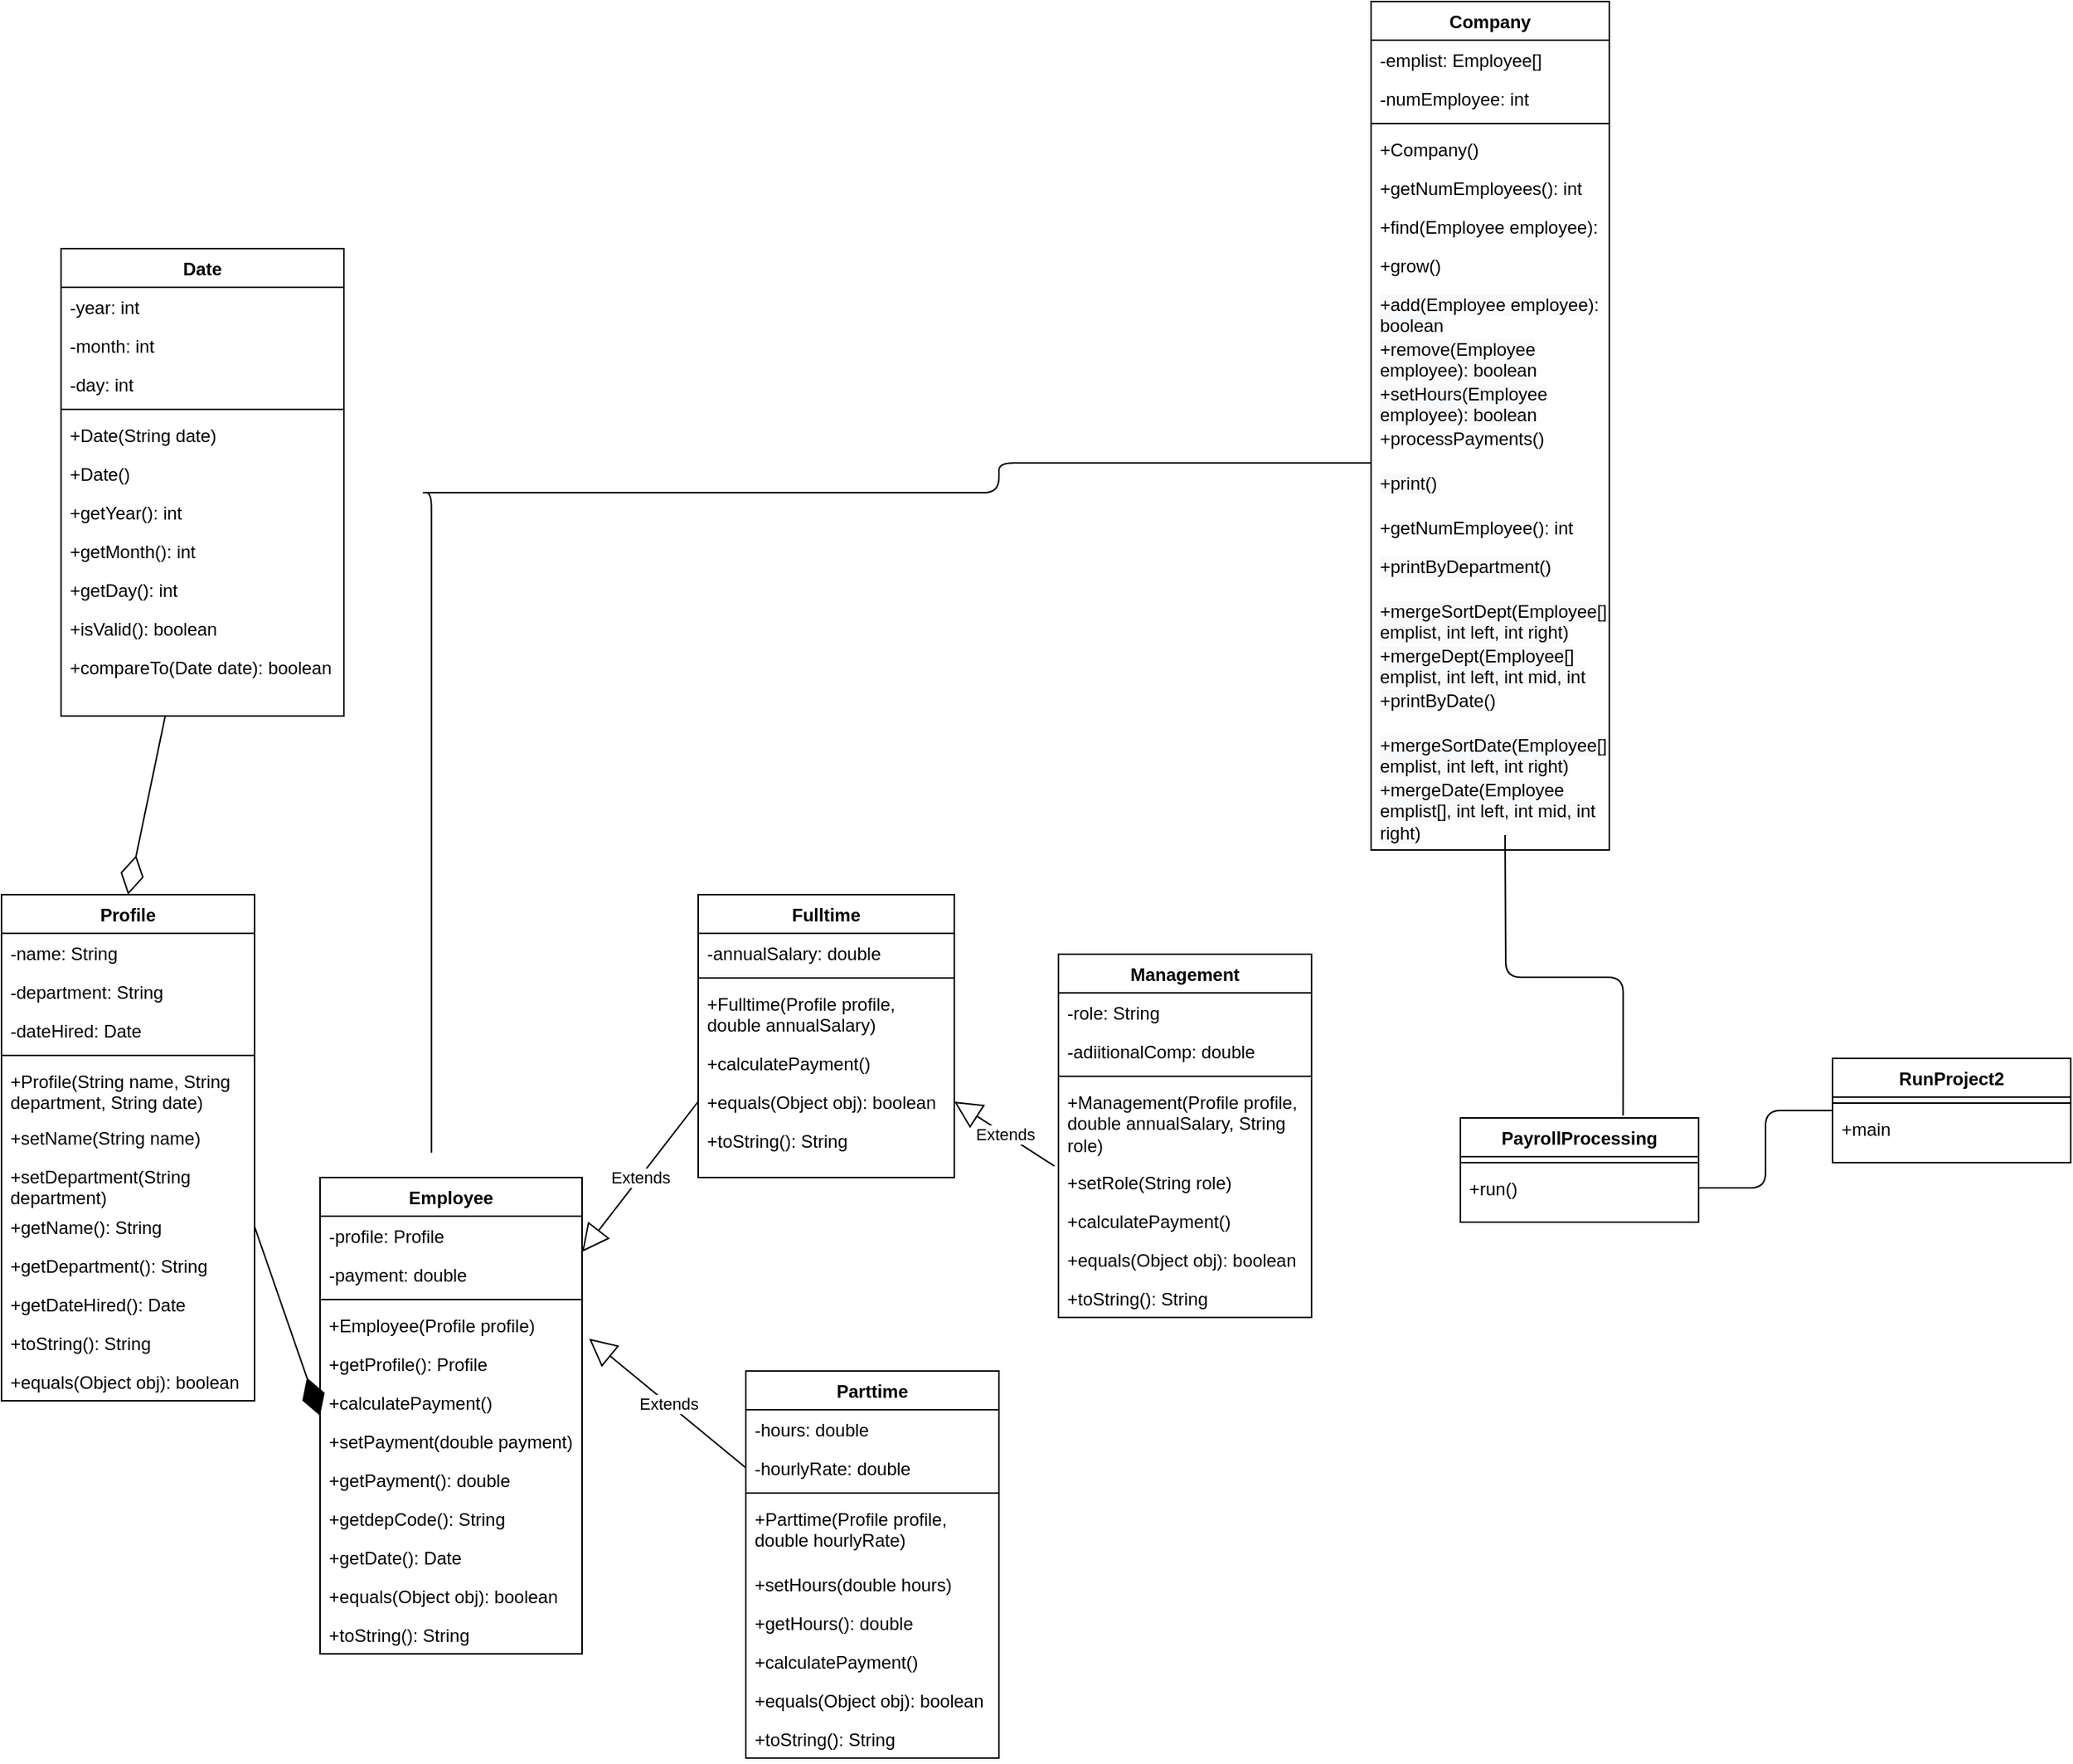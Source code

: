 <mxfile version="14.4.2" type="github">
  <diagram id="C5RBs43oDa-KdzZeNtuy" name="Page-1">
    <mxGraphModel dx="702" dy="1684" grid="1" gridSize="10" guides="1" tooltips="1" connect="1" arrows="1" fold="1" page="1" pageScale="1" pageWidth="827" pageHeight="1169" math="0" shadow="0">
      <root>
        <mxCell id="WIyWlLk6GJQsqaUBKTNV-0" />
        <mxCell id="WIyWlLk6GJQsqaUBKTNV-1" parent="WIyWlLk6GJQsqaUBKTNV-0" />
        <mxCell id="zkfFHV4jXpPFQw0GAbJ--0" value="Company" style="swimlane;fontStyle=1;align=center;verticalAlign=top;childLayout=stackLayout;horizontal=1;startSize=26;horizontalStack=0;resizeParent=1;resizeLast=0;collapsible=1;marginBottom=0;rounded=0;shadow=0;strokeWidth=1;" parent="WIyWlLk6GJQsqaUBKTNV-1" vertex="1">
          <mxGeometry x="960" y="-480" width="160" height="570" as="geometry">
            <mxRectangle x="230" y="140" width="160" height="26" as="alternateBounds" />
          </mxGeometry>
        </mxCell>
        <mxCell id="zkfFHV4jXpPFQw0GAbJ--1" value="-emplist: Employee[]" style="text;align=left;verticalAlign=top;spacingLeft=4;spacingRight=4;overflow=hidden;rotatable=0;points=[[0,0.5],[1,0.5]];portConstraint=eastwest;" parent="zkfFHV4jXpPFQw0GAbJ--0" vertex="1">
          <mxGeometry y="26" width="160" height="26" as="geometry" />
        </mxCell>
        <mxCell id="zkfFHV4jXpPFQw0GAbJ--2" value="-numEmployee: int" style="text;align=left;verticalAlign=top;spacingLeft=4;spacingRight=4;overflow=hidden;rotatable=0;points=[[0,0.5],[1,0.5]];portConstraint=eastwest;rounded=0;shadow=0;html=0;" parent="zkfFHV4jXpPFQw0GAbJ--0" vertex="1">
          <mxGeometry y="52" width="160" height="26" as="geometry" />
        </mxCell>
        <mxCell id="zkfFHV4jXpPFQw0GAbJ--4" value="" style="line;html=1;strokeWidth=1;align=left;verticalAlign=middle;spacingTop=-1;spacingLeft=3;spacingRight=3;rotatable=0;labelPosition=right;points=[];portConstraint=eastwest;" parent="zkfFHV4jXpPFQw0GAbJ--0" vertex="1">
          <mxGeometry y="78" width="160" height="8" as="geometry" />
        </mxCell>
        <mxCell id="zkfFHV4jXpPFQw0GAbJ--5" value="+Company()" style="text;align=left;verticalAlign=top;spacingLeft=4;spacingRight=4;overflow=hidden;rotatable=0;points=[[0,0.5],[1,0.5]];portConstraint=eastwest;" parent="zkfFHV4jXpPFQw0GAbJ--0" vertex="1">
          <mxGeometry y="86" width="160" height="26" as="geometry" />
        </mxCell>
        <mxCell id="c3Z5KXJ0baQrDCOAWlqy-52" value="+getNumEmployees(): int" style="text;align=left;verticalAlign=top;spacingLeft=4;spacingRight=4;overflow=hidden;rotatable=0;points=[[0,0.5],[1,0.5]];portConstraint=eastwest;" vertex="1" parent="zkfFHV4jXpPFQw0GAbJ--0">
          <mxGeometry y="112" width="160" height="26" as="geometry" />
        </mxCell>
        <mxCell id="c3Z5KXJ0baQrDCOAWlqy-55" value="+find(Employee employee): int" style="text;align=left;verticalAlign=top;spacingLeft=4;spacingRight=4;overflow=hidden;rotatable=0;points=[[0,0.5],[1,0.5]];portConstraint=eastwest;" vertex="1" parent="zkfFHV4jXpPFQw0GAbJ--0">
          <mxGeometry y="138" width="160" height="26" as="geometry" />
        </mxCell>
        <mxCell id="c3Z5KXJ0baQrDCOAWlqy-56" value="+grow()" style="text;align=left;verticalAlign=top;spacingLeft=4;spacingRight=4;overflow=hidden;rotatable=0;points=[[0,0.5],[1,0.5]];portConstraint=eastwest;" vertex="1" parent="zkfFHV4jXpPFQw0GAbJ--0">
          <mxGeometry y="164" width="160" height="26" as="geometry" />
        </mxCell>
        <mxCell id="c3Z5KXJ0baQrDCOAWlqy-3" value="&lt;span style=&quot;color: rgb(0 , 0 , 0) ; font-family: &amp;#34;helvetica&amp;#34; ; font-size: 12px ; font-style: normal ; font-weight: 400 ; letter-spacing: normal ; text-align: left ; text-indent: 0px ; text-transform: none ; word-spacing: 0px ; background-color: rgb(248 , 249 , 250) ; display: inline ; float: none&quot;&gt;+add(Employee employee): boolean&lt;/span&gt;" style="text;whiteSpace=wrap;html=1;spacingLeft=4;spacingRight=4;" vertex="1" parent="zkfFHV4jXpPFQw0GAbJ--0">
          <mxGeometry y="190" width="160" height="30" as="geometry" />
        </mxCell>
        <mxCell id="c3Z5KXJ0baQrDCOAWlqy-4" value="&lt;span style=&quot;color: rgb(0 , 0 , 0) ; font-family: &amp;#34;helvetica&amp;#34; ; font-size: 12px ; font-style: normal ; font-weight: 400 ; letter-spacing: normal ; text-align: left ; text-indent: 0px ; text-transform: none ; word-spacing: 0px ; background-color: rgb(248 , 249 , 250) ; display: inline ; float: none&quot;&gt;+remove(Employee employee): boolean&lt;/span&gt;" style="text;whiteSpace=wrap;html=1;spacingLeft=4;spacingRight=4;" vertex="1" parent="zkfFHV4jXpPFQw0GAbJ--0">
          <mxGeometry y="220" width="160" height="30" as="geometry" />
        </mxCell>
        <mxCell id="c3Z5KXJ0baQrDCOAWlqy-5" value="&lt;span style=&quot;color: rgb(0 , 0 , 0) ; font-family: &amp;#34;helvetica&amp;#34; ; font-size: 12px ; font-style: normal ; font-weight: 400 ; letter-spacing: normal ; text-align: left ; text-indent: 0px ; text-transform: none ; word-spacing: 0px ; background-color: rgb(248 , 249 , 250) ; display: inline ; float: none&quot;&gt;+setHours(Employee employee): boolean&lt;/span&gt;" style="text;whiteSpace=wrap;html=1;spacingLeft=4;spacingRight=4;" vertex="1" parent="zkfFHV4jXpPFQw0GAbJ--0">
          <mxGeometry y="250" width="160" height="30" as="geometry" />
        </mxCell>
        <mxCell id="c3Z5KXJ0baQrDCOAWlqy-6" value="&lt;font face=&quot;helvetica&quot;&gt;+processPayments()&lt;/font&gt;" style="text;whiteSpace=wrap;html=1;spacingLeft=4;spacingRight=4;" vertex="1" parent="zkfFHV4jXpPFQw0GAbJ--0">
          <mxGeometry y="280" width="160" height="30" as="geometry" />
        </mxCell>
        <mxCell id="c3Z5KXJ0baQrDCOAWlqy-7" value="&lt;span style=&quot;color: rgb(0 , 0 , 0) ; font-family: &amp;#34;helvetica&amp;#34; ; font-size: 12px ; font-style: normal ; font-weight: 400 ; letter-spacing: normal ; text-align: left ; text-indent: 0px ; text-transform: none ; word-spacing: 0px ; background-color: rgb(248 , 249 , 250) ; display: inline ; float: none&quot;&gt;+print()&lt;/span&gt;" style="text;whiteSpace=wrap;html=1;spacingLeft=4;spacingRight=4;" vertex="1" parent="zkfFHV4jXpPFQw0GAbJ--0">
          <mxGeometry y="310" width="160" height="30" as="geometry" />
        </mxCell>
        <mxCell id="c3Z5KXJ0baQrDCOAWlqy-76" value="+getNumEmployee(): int" style="text;align=left;verticalAlign=top;spacingLeft=4;spacingRight=4;overflow=hidden;rotatable=0;points=[[0,0.5],[1,0.5]];portConstraint=eastwest;" vertex="1" parent="zkfFHV4jXpPFQw0GAbJ--0">
          <mxGeometry y="340" width="160" height="26" as="geometry" />
        </mxCell>
        <mxCell id="c3Z5KXJ0baQrDCOAWlqy-8" value="&lt;span style=&quot;color: rgb(0 , 0 , 0) ; font-family: &amp;#34;helvetica&amp;#34; ; font-size: 12px ; font-style: normal ; font-weight: 400 ; letter-spacing: normal ; text-align: left ; text-indent: 0px ; text-transform: none ; word-spacing: 0px ; background-color: rgb(248 , 249 , 250) ; display: inline ; float: none&quot;&gt;+printByDepartment()&lt;/span&gt;" style="text;whiteSpace=wrap;html=1;spacingLeft=4;spacingRight=4;" vertex="1" parent="zkfFHV4jXpPFQw0GAbJ--0">
          <mxGeometry y="366" width="160" height="30" as="geometry" />
        </mxCell>
        <mxCell id="c3Z5KXJ0baQrDCOAWlqy-9" value="&lt;span style=&quot;color: rgb(0 , 0 , 0) ; font-family: &amp;#34;helvetica&amp;#34; ; font-size: 12px ; font-style: normal ; font-weight: 400 ; letter-spacing: normal ; text-align: left ; text-indent: 0px ; text-transform: none ; word-spacing: 0px ; background-color: rgb(248 , 249 , 250) ; display: inline ; float: none&quot;&gt;+mergeSortDept(Employee[] emplist, int left, int right)&lt;/span&gt;" style="text;whiteSpace=wrap;html=1;spacingLeft=4;spacingRight=4;" vertex="1" parent="zkfFHV4jXpPFQw0GAbJ--0">
          <mxGeometry y="396" width="160" height="30" as="geometry" />
        </mxCell>
        <mxCell id="c3Z5KXJ0baQrDCOAWlqy-10" value="&lt;span style=&quot;color: rgb(0 , 0 , 0) ; font-family: &amp;#34;helvetica&amp;#34; ; font-size: 12px ; font-style: normal ; font-weight: 400 ; letter-spacing: normal ; text-align: left ; text-indent: 0px ; text-transform: none ; word-spacing: 0px ; background-color: rgb(248 , 249 , 250) ; display: inline ; float: none&quot;&gt;+mergeDept(Employee[] emplist, int left, int mid, int right)&lt;/span&gt;" style="text;whiteSpace=wrap;html=1;spacingLeft=4;spacingRight=4;" vertex="1" parent="zkfFHV4jXpPFQw0GAbJ--0">
          <mxGeometry y="426" width="160" height="30" as="geometry" />
        </mxCell>
        <mxCell id="c3Z5KXJ0baQrDCOAWlqy-11" value="&lt;span style=&quot;color: rgb(0 , 0 , 0) ; font-family: &amp;#34;helvetica&amp;#34; ; font-size: 12px ; font-style: normal ; font-weight: 400 ; letter-spacing: normal ; text-align: left ; text-indent: 0px ; text-transform: none ; word-spacing: 0px ; background-color: rgb(248 , 249 , 250) ; display: inline ; float: none&quot;&gt;+printByDate()&lt;/span&gt;" style="text;whiteSpace=wrap;html=1;spacingLeft=4;spacingRight=4;" vertex="1" parent="zkfFHV4jXpPFQw0GAbJ--0">
          <mxGeometry y="456" width="160" height="30" as="geometry" />
        </mxCell>
        <mxCell id="c3Z5KXJ0baQrDCOAWlqy-12" value="&lt;span style=&quot;color: rgb(0 , 0 , 0) ; font-family: &amp;#34;helvetica&amp;#34; ; font-size: 12px ; font-style: normal ; font-weight: 400 ; letter-spacing: normal ; text-align: left ; text-indent: 0px ; text-transform: none ; word-spacing: 0px ; background-color: rgb(248 , 249 , 250) ; display: inline ; float: none&quot;&gt;+mergeSortDate(Employee[] emplist, int left, int right)&lt;/span&gt;" style="text;whiteSpace=wrap;html=1;spacingLeft=4;spacingRight=4;" vertex="1" parent="zkfFHV4jXpPFQw0GAbJ--0">
          <mxGeometry y="486" width="160" height="30" as="geometry" />
        </mxCell>
        <mxCell id="c3Z5KXJ0baQrDCOAWlqy-13" value="&lt;span style=&quot;color: rgb(0 , 0 , 0) ; font-family: &amp;#34;helvetica&amp;#34; ; font-size: 12px ; font-style: normal ; font-weight: 400 ; letter-spacing: normal ; text-align: left ; text-indent: 0px ; text-transform: none ; word-spacing: 0px ; background-color: rgb(248 , 249 , 250) ; display: inline ; float: none&quot;&gt;+mergeDate(Employee emplist[], int left, int mid, int right)&lt;/span&gt;" style="text;whiteSpace=wrap;html=1;spacingLeft=4;spacingRight=4;" vertex="1" parent="zkfFHV4jXpPFQw0GAbJ--0">
          <mxGeometry y="516" width="160" height="30" as="geometry" />
        </mxCell>
        <mxCell id="zkfFHV4jXpPFQw0GAbJ--6" value="Date" style="swimlane;fontStyle=1;align=center;verticalAlign=top;childLayout=stackLayout;horizontal=1;startSize=26;horizontalStack=0;resizeParent=1;resizeLast=0;collapsible=1;marginBottom=0;rounded=0;shadow=0;strokeWidth=1;" parent="WIyWlLk6GJQsqaUBKTNV-1" vertex="1">
          <mxGeometry x="80" y="-314" width="190" height="314" as="geometry">
            <mxRectangle x="130" y="380" width="160" height="26" as="alternateBounds" />
          </mxGeometry>
        </mxCell>
        <mxCell id="zkfFHV4jXpPFQw0GAbJ--7" value="-year: int" style="text;align=left;verticalAlign=top;spacingLeft=4;spacingRight=4;overflow=hidden;rotatable=0;points=[[0,0.5],[1,0.5]];portConstraint=eastwest;" parent="zkfFHV4jXpPFQw0GAbJ--6" vertex="1">
          <mxGeometry y="26" width="190" height="26" as="geometry" />
        </mxCell>
        <mxCell id="zkfFHV4jXpPFQw0GAbJ--8" value="-month: int" style="text;align=left;verticalAlign=top;spacingLeft=4;spacingRight=4;overflow=hidden;rotatable=0;points=[[0,0.5],[1,0.5]];portConstraint=eastwest;rounded=0;shadow=0;html=0;" parent="zkfFHV4jXpPFQw0GAbJ--6" vertex="1">
          <mxGeometry y="52" width="190" height="26" as="geometry" />
        </mxCell>
        <mxCell id="c3Z5KXJ0baQrDCOAWlqy-50" value="-day: int" style="text;align=left;verticalAlign=top;spacingLeft=4;spacingRight=4;overflow=hidden;rotatable=0;points=[[0,0.5],[1,0.5]];portConstraint=eastwest;rounded=0;shadow=0;html=0;" vertex="1" parent="zkfFHV4jXpPFQw0GAbJ--6">
          <mxGeometry y="78" width="190" height="26" as="geometry" />
        </mxCell>
        <mxCell id="zkfFHV4jXpPFQw0GAbJ--9" value="" style="line;html=1;strokeWidth=1;align=left;verticalAlign=middle;spacingTop=-1;spacingLeft=3;spacingRight=3;rotatable=0;labelPosition=right;points=[];portConstraint=eastwest;" parent="zkfFHV4jXpPFQw0GAbJ--6" vertex="1">
          <mxGeometry y="104" width="190" height="8" as="geometry" />
        </mxCell>
        <mxCell id="c3Z5KXJ0baQrDCOAWlqy-51" value="+Date(String date)" style="text;align=left;verticalAlign=top;spacingLeft=4;spacingRight=4;overflow=hidden;rotatable=0;points=[[0,0.5],[1,0.5]];portConstraint=eastwest;rounded=0;shadow=0;html=0;" vertex="1" parent="zkfFHV4jXpPFQw0GAbJ--6">
          <mxGeometry y="112" width="190" height="26" as="geometry" />
        </mxCell>
        <mxCell id="zkfFHV4jXpPFQw0GAbJ--10" value="+Date()" style="text;align=left;verticalAlign=top;spacingLeft=4;spacingRight=4;overflow=hidden;rotatable=0;points=[[0,0.5],[1,0.5]];portConstraint=eastwest;fontStyle=0" parent="zkfFHV4jXpPFQw0GAbJ--6" vertex="1">
          <mxGeometry y="138" width="190" height="26" as="geometry" />
        </mxCell>
        <mxCell id="zkfFHV4jXpPFQw0GAbJ--11" value="+getYear(): int" style="text;align=left;verticalAlign=top;spacingLeft=4;spacingRight=4;overflow=hidden;rotatable=0;points=[[0,0.5],[1,0.5]];portConstraint=eastwest;" parent="zkfFHV4jXpPFQw0GAbJ--6" vertex="1">
          <mxGeometry y="164" width="190" height="26" as="geometry" />
        </mxCell>
        <mxCell id="c3Z5KXJ0baQrDCOAWlqy-58" value="+getMonth(): int" style="text;align=left;verticalAlign=top;spacingLeft=4;spacingRight=4;overflow=hidden;rotatable=0;points=[[0,0.5],[1,0.5]];portConstraint=eastwest;rounded=0;shadow=0;html=0;" vertex="1" parent="zkfFHV4jXpPFQw0GAbJ--6">
          <mxGeometry y="190" width="190" height="26" as="geometry" />
        </mxCell>
        <mxCell id="c3Z5KXJ0baQrDCOAWlqy-59" value="+getDay(): int" style="text;align=left;verticalAlign=top;spacingLeft=4;spacingRight=4;overflow=hidden;rotatable=0;points=[[0,0.5],[1,0.5]];portConstraint=eastwest;rounded=0;shadow=0;html=0;" vertex="1" parent="zkfFHV4jXpPFQw0GAbJ--6">
          <mxGeometry y="216" width="190" height="26" as="geometry" />
        </mxCell>
        <mxCell id="c3Z5KXJ0baQrDCOAWlqy-60" value="+isValid(): boolean" style="text;align=left;verticalAlign=top;spacingLeft=4;spacingRight=4;overflow=hidden;rotatable=0;points=[[0,0.5],[1,0.5]];portConstraint=eastwest;rounded=0;shadow=0;html=0;" vertex="1" parent="zkfFHV4jXpPFQw0GAbJ--6">
          <mxGeometry y="242" width="190" height="26" as="geometry" />
        </mxCell>
        <mxCell id="c3Z5KXJ0baQrDCOAWlqy-61" value="+compareTo(Date date): boolean" style="text;align=left;verticalAlign=top;spacingLeft=4;spacingRight=4;overflow=hidden;rotatable=0;points=[[0,0.5],[1,0.5]];portConstraint=eastwest;rounded=0;shadow=0;html=1;whiteSpace=wrap;" vertex="1" parent="zkfFHV4jXpPFQw0GAbJ--6">
          <mxGeometry y="268" width="190" height="26" as="geometry" />
        </mxCell>
        <mxCell id="zkfFHV4jXpPFQw0GAbJ--13" value="Management" style="swimlane;fontStyle=1;align=center;verticalAlign=top;childLayout=stackLayout;horizontal=1;startSize=26;horizontalStack=0;resizeParent=1;resizeLast=0;collapsible=1;marginBottom=0;rounded=0;shadow=0;strokeWidth=1;" parent="WIyWlLk6GJQsqaUBKTNV-1" vertex="1">
          <mxGeometry x="750" y="160" width="170" height="244" as="geometry">
            <mxRectangle x="340" y="380" width="170" height="26" as="alternateBounds" />
          </mxGeometry>
        </mxCell>
        <mxCell id="zkfFHV4jXpPFQw0GAbJ--14" value="-role: String" style="text;align=left;verticalAlign=top;spacingLeft=4;spacingRight=4;overflow=hidden;rotatable=0;points=[[0,0.5],[1,0.5]];portConstraint=eastwest;" parent="zkfFHV4jXpPFQw0GAbJ--13" vertex="1">
          <mxGeometry y="26" width="170" height="26" as="geometry" />
        </mxCell>
        <mxCell id="c3Z5KXJ0baQrDCOAWlqy-74" value="-adiitionalComp: double" style="text;align=left;verticalAlign=top;spacingLeft=4;spacingRight=4;overflow=hidden;rotatable=0;points=[[0,0.5],[1,0.5]];portConstraint=eastwest;" vertex="1" parent="zkfFHV4jXpPFQw0GAbJ--13">
          <mxGeometry y="52" width="170" height="26" as="geometry" />
        </mxCell>
        <mxCell id="zkfFHV4jXpPFQw0GAbJ--15" value="" style="line;html=1;strokeWidth=1;align=left;verticalAlign=middle;spacingTop=-1;spacingLeft=3;spacingRight=3;rotatable=0;labelPosition=right;points=[];portConstraint=eastwest;" parent="zkfFHV4jXpPFQw0GAbJ--13" vertex="1">
          <mxGeometry y="78" width="170" height="8" as="geometry" />
        </mxCell>
        <mxCell id="c3Z5KXJ0baQrDCOAWlqy-75" value="+Management(Profile profile, double annualSalary, String role)" style="text;align=left;verticalAlign=top;spacingLeft=4;spacingRight=4;overflow=hidden;rotatable=0;points=[[0,0.5],[1,0.5]];portConstraint=eastwest;whiteSpace=wrap;html=1;" vertex="1" parent="zkfFHV4jXpPFQw0GAbJ--13">
          <mxGeometry y="86" width="170" height="54" as="geometry" />
        </mxCell>
        <mxCell id="c3Z5KXJ0baQrDCOAWlqy-79" value="+setRole(String role)" style="text;align=left;verticalAlign=top;spacingLeft=4;spacingRight=4;overflow=hidden;rotatable=0;points=[[0,0.5],[1,0.5]];portConstraint=eastwest;" vertex="1" parent="zkfFHV4jXpPFQw0GAbJ--13">
          <mxGeometry y="140" width="170" height="26" as="geometry" />
        </mxCell>
        <mxCell id="c3Z5KXJ0baQrDCOAWlqy-80" value="+calculatePayment()" style="text;align=left;verticalAlign=top;spacingLeft=4;spacingRight=4;overflow=hidden;rotatable=0;points=[[0,0.5],[1,0.5]];portConstraint=eastwest;" vertex="1" parent="zkfFHV4jXpPFQw0GAbJ--13">
          <mxGeometry y="166" width="170" height="26" as="geometry" />
        </mxCell>
        <mxCell id="c3Z5KXJ0baQrDCOAWlqy-81" value="+equals(Object obj): boolean" style="text;align=left;verticalAlign=top;spacingLeft=4;spacingRight=4;overflow=hidden;rotatable=0;points=[[0,0.5],[1,0.5]];portConstraint=eastwest;" vertex="1" parent="zkfFHV4jXpPFQw0GAbJ--13">
          <mxGeometry y="192" width="170" height="26" as="geometry" />
        </mxCell>
        <mxCell id="c3Z5KXJ0baQrDCOAWlqy-82" value="+toString(): String" style="text;align=left;verticalAlign=top;spacingLeft=4;spacingRight=4;overflow=hidden;rotatable=0;points=[[0,0.5],[1,0.5]];portConstraint=eastwest;" vertex="1" parent="zkfFHV4jXpPFQw0GAbJ--13">
          <mxGeometry y="218" width="170" height="26" as="geometry" />
        </mxCell>
        <mxCell id="zkfFHV4jXpPFQw0GAbJ--17" value="Fulltime" style="swimlane;fontStyle=1;align=center;verticalAlign=top;childLayout=stackLayout;horizontal=1;startSize=26;horizontalStack=0;resizeParent=1;resizeLast=0;collapsible=1;marginBottom=0;rounded=0;shadow=0;strokeWidth=1;" parent="WIyWlLk6GJQsqaUBKTNV-1" vertex="1">
          <mxGeometry x="508" y="120" width="172" height="190" as="geometry">
            <mxRectangle x="550" y="140" width="160" height="26" as="alternateBounds" />
          </mxGeometry>
        </mxCell>
        <mxCell id="zkfFHV4jXpPFQw0GAbJ--18" value="-annualSalary: double" style="text;align=left;verticalAlign=top;spacingLeft=4;spacingRight=4;overflow=hidden;rotatable=0;points=[[0,0.5],[1,0.5]];portConstraint=eastwest;" parent="zkfFHV4jXpPFQw0GAbJ--17" vertex="1">
          <mxGeometry y="26" width="172" height="26" as="geometry" />
        </mxCell>
        <mxCell id="zkfFHV4jXpPFQw0GAbJ--23" value="" style="line;html=1;strokeWidth=1;align=left;verticalAlign=middle;spacingTop=-1;spacingLeft=3;spacingRight=3;rotatable=0;labelPosition=right;points=[];portConstraint=eastwest;" parent="zkfFHV4jXpPFQw0GAbJ--17" vertex="1">
          <mxGeometry y="52" width="172" height="8" as="geometry" />
        </mxCell>
        <mxCell id="zkfFHV4jXpPFQw0GAbJ--24" value="+Fulltime(Profile profile, double annualSalary)" style="text;align=left;verticalAlign=top;spacingLeft=4;spacingRight=4;overflow=hidden;rotatable=0;points=[[0,0.5],[1,0.5]];portConstraint=eastwest;whiteSpace=wrap;html=1;" parent="zkfFHV4jXpPFQw0GAbJ--17" vertex="1">
          <mxGeometry y="60" width="172" height="40" as="geometry" />
        </mxCell>
        <mxCell id="c3Z5KXJ0baQrDCOAWlqy-71" value="+calculatePayment()" style="text;align=left;verticalAlign=top;spacingLeft=4;spacingRight=4;overflow=hidden;rotatable=0;points=[[0,0.5],[1,0.5]];portConstraint=eastwest;" vertex="1" parent="zkfFHV4jXpPFQw0GAbJ--17">
          <mxGeometry y="100" width="172" height="26" as="geometry" />
        </mxCell>
        <mxCell id="c3Z5KXJ0baQrDCOAWlqy-72" value="+equals(Object obj): boolean" style="text;align=left;verticalAlign=top;spacingLeft=4;spacingRight=4;overflow=hidden;rotatable=0;points=[[0,0.5],[1,0.5]];portConstraint=eastwest;" vertex="1" parent="zkfFHV4jXpPFQw0GAbJ--17">
          <mxGeometry y="126" width="172" height="26" as="geometry" />
        </mxCell>
        <mxCell id="c3Z5KXJ0baQrDCOAWlqy-73" value="+toString(): String" style="text;align=left;verticalAlign=top;spacingLeft=4;spacingRight=4;overflow=hidden;rotatable=0;points=[[0,0.5],[1,0.5]];portConstraint=eastwest;" vertex="1" parent="zkfFHV4jXpPFQw0GAbJ--17">
          <mxGeometry y="152" width="172" height="26" as="geometry" />
        </mxCell>
        <mxCell id="c3Z5KXJ0baQrDCOAWlqy-14" value="Employee" style="swimlane;fontStyle=1;align=center;verticalAlign=top;childLayout=stackLayout;horizontal=1;startSize=26;horizontalStack=0;resizeParent=1;resizeLast=0;collapsible=1;marginBottom=0;rounded=0;shadow=0;strokeWidth=1;" vertex="1" parent="WIyWlLk6GJQsqaUBKTNV-1">
          <mxGeometry x="254" y="310" width="176" height="320" as="geometry">
            <mxRectangle x="340" y="380" width="170" height="26" as="alternateBounds" />
          </mxGeometry>
        </mxCell>
        <mxCell id="c3Z5KXJ0baQrDCOAWlqy-15" value="-profile: Profile" style="text;align=left;verticalAlign=top;spacingLeft=4;spacingRight=4;overflow=hidden;rotatable=0;points=[[0,0.5],[1,0.5]];portConstraint=eastwest;" vertex="1" parent="c3Z5KXJ0baQrDCOAWlqy-14">
          <mxGeometry y="26" width="176" height="26" as="geometry" />
        </mxCell>
        <mxCell id="c3Z5KXJ0baQrDCOAWlqy-62" value="-payment: double" style="text;align=left;verticalAlign=top;spacingLeft=4;spacingRight=4;overflow=hidden;rotatable=0;points=[[0,0.5],[1,0.5]];portConstraint=eastwest;rounded=0;shadow=0;html=0;" vertex="1" parent="c3Z5KXJ0baQrDCOAWlqy-14">
          <mxGeometry y="52" width="176" height="26" as="geometry" />
        </mxCell>
        <mxCell id="c3Z5KXJ0baQrDCOAWlqy-16" value="" style="line;html=1;strokeWidth=1;align=left;verticalAlign=middle;spacingTop=-1;spacingLeft=3;spacingRight=3;rotatable=0;labelPosition=right;points=[];portConstraint=eastwest;" vertex="1" parent="c3Z5KXJ0baQrDCOAWlqy-14">
          <mxGeometry y="78" width="176" height="8" as="geometry" />
        </mxCell>
        <mxCell id="c3Z5KXJ0baQrDCOAWlqy-64" value="+Employee(Profile profile)" style="text;align=left;verticalAlign=top;spacingLeft=4;spacingRight=4;overflow=hidden;rotatable=0;points=[[0,0.5],[1,0.5]];portConstraint=eastwest;" vertex="1" parent="c3Z5KXJ0baQrDCOAWlqy-14">
          <mxGeometry y="86" width="176" height="26" as="geometry" />
        </mxCell>
        <mxCell id="c3Z5KXJ0baQrDCOAWlqy-65" value="+getProfile(): Profile" style="text;align=left;verticalAlign=top;spacingLeft=4;spacingRight=4;overflow=hidden;rotatable=0;points=[[0,0.5],[1,0.5]];portConstraint=eastwest;" vertex="1" parent="c3Z5KXJ0baQrDCOAWlqy-14">
          <mxGeometry y="112" width="176" height="26" as="geometry" />
        </mxCell>
        <mxCell id="c3Z5KXJ0baQrDCOAWlqy-68" value="+calculatePayment()" style="text;align=left;verticalAlign=top;spacingLeft=4;spacingRight=4;overflow=hidden;rotatable=0;points=[[0,0.5],[1,0.5]];portConstraint=eastwest;" vertex="1" parent="c3Z5KXJ0baQrDCOAWlqy-14">
          <mxGeometry y="138" width="176" height="26" as="geometry" />
        </mxCell>
        <mxCell id="c3Z5KXJ0baQrDCOAWlqy-67" value="+setPayment(double payment)" style="text;align=left;verticalAlign=top;spacingLeft=4;spacingRight=4;overflow=hidden;rotatable=0;points=[[0,0.5],[1,0.5]];portConstraint=eastwest;" vertex="1" parent="c3Z5KXJ0baQrDCOAWlqy-14">
          <mxGeometry y="164" width="176" height="26" as="geometry" />
        </mxCell>
        <mxCell id="c3Z5KXJ0baQrDCOAWlqy-66" value="+getPayment(): double" style="text;align=left;verticalAlign=top;spacingLeft=4;spacingRight=4;overflow=hidden;rotatable=0;points=[[0,0.5],[1,0.5]];portConstraint=eastwest;" vertex="1" parent="c3Z5KXJ0baQrDCOAWlqy-14">
          <mxGeometry y="190" width="176" height="26" as="geometry" />
        </mxCell>
        <mxCell id="c3Z5KXJ0baQrDCOAWlqy-77" value="+getdepCode(): String" style="text;align=left;verticalAlign=top;spacingLeft=4;spacingRight=4;overflow=hidden;rotatable=0;points=[[0,0.5],[1,0.5]];portConstraint=eastwest;" vertex="1" parent="c3Z5KXJ0baQrDCOAWlqy-14">
          <mxGeometry y="216" width="176" height="26" as="geometry" />
        </mxCell>
        <mxCell id="c3Z5KXJ0baQrDCOAWlqy-78" value="+getDate(): Date" style="text;align=left;verticalAlign=top;spacingLeft=4;spacingRight=4;overflow=hidden;rotatable=0;points=[[0,0.5],[1,0.5]];portConstraint=eastwest;" vertex="1" parent="c3Z5KXJ0baQrDCOAWlqy-14">
          <mxGeometry y="242" width="176" height="26" as="geometry" />
        </mxCell>
        <mxCell id="c3Z5KXJ0baQrDCOAWlqy-69" value="+equals(Object obj): boolean" style="text;align=left;verticalAlign=top;spacingLeft=4;spacingRight=4;overflow=hidden;rotatable=0;points=[[0,0.5],[1,0.5]];portConstraint=eastwest;" vertex="1" parent="c3Z5KXJ0baQrDCOAWlqy-14">
          <mxGeometry y="268" width="176" height="26" as="geometry" />
        </mxCell>
        <mxCell id="c3Z5KXJ0baQrDCOAWlqy-70" value="+toString(): String" style="text;align=left;verticalAlign=top;spacingLeft=4;spacingRight=4;overflow=hidden;rotatable=0;points=[[0,0.5],[1,0.5]];portConstraint=eastwest;" vertex="1" parent="c3Z5KXJ0baQrDCOAWlqy-14">
          <mxGeometry y="294" width="176" height="26" as="geometry" />
        </mxCell>
        <mxCell id="c3Z5KXJ0baQrDCOAWlqy-17" value="Parttime" style="swimlane;fontStyle=1;align=center;verticalAlign=top;childLayout=stackLayout;horizontal=1;startSize=26;horizontalStack=0;resizeParent=1;resizeLast=0;collapsible=1;marginBottom=0;rounded=0;shadow=0;strokeWidth=1;" vertex="1" parent="WIyWlLk6GJQsqaUBKTNV-1">
          <mxGeometry x="540" y="440" width="170" height="260" as="geometry">
            <mxRectangle x="340" y="380" width="170" height="26" as="alternateBounds" />
          </mxGeometry>
        </mxCell>
        <mxCell id="c3Z5KXJ0baQrDCOAWlqy-18" value="-hours: double" style="text;align=left;verticalAlign=top;spacingLeft=4;spacingRight=4;overflow=hidden;rotatable=0;points=[[0,0.5],[1,0.5]];portConstraint=eastwest;" vertex="1" parent="c3Z5KXJ0baQrDCOAWlqy-17">
          <mxGeometry y="26" width="170" height="26" as="geometry" />
        </mxCell>
        <mxCell id="c3Z5KXJ0baQrDCOAWlqy-83" value="-hourlyRate: double" style="text;align=left;verticalAlign=top;spacingLeft=4;spacingRight=4;overflow=hidden;rotatable=0;points=[[0,0.5],[1,0.5]];portConstraint=eastwest;" vertex="1" parent="c3Z5KXJ0baQrDCOAWlqy-17">
          <mxGeometry y="52" width="170" height="26" as="geometry" />
        </mxCell>
        <mxCell id="c3Z5KXJ0baQrDCOAWlqy-19" value="" style="line;html=1;strokeWidth=1;align=left;verticalAlign=middle;spacingTop=-1;spacingLeft=3;spacingRight=3;rotatable=0;labelPosition=right;points=[];portConstraint=eastwest;" vertex="1" parent="c3Z5KXJ0baQrDCOAWlqy-17">
          <mxGeometry y="78" width="170" height="8" as="geometry" />
        </mxCell>
        <mxCell id="c3Z5KXJ0baQrDCOAWlqy-84" value="+Parttime(Profile profile, double hourlyRate)" style="text;align=left;verticalAlign=top;spacingLeft=4;spacingRight=4;overflow=hidden;rotatable=0;points=[[0,0.5],[1,0.5]];portConstraint=eastwest;whiteSpace=wrap;html=1;" vertex="1" parent="c3Z5KXJ0baQrDCOAWlqy-17">
          <mxGeometry y="86" width="170" height="44" as="geometry" />
        </mxCell>
        <mxCell id="c3Z5KXJ0baQrDCOAWlqy-85" value="+setHours(double hours)" style="text;align=left;verticalAlign=top;spacingLeft=4;spacingRight=4;overflow=hidden;rotatable=0;points=[[0,0.5],[1,0.5]];portConstraint=eastwest;" vertex="1" parent="c3Z5KXJ0baQrDCOAWlqy-17">
          <mxGeometry y="130" width="170" height="26" as="geometry" />
        </mxCell>
        <mxCell id="c3Z5KXJ0baQrDCOAWlqy-86" value="+getHours(): double" style="text;align=left;verticalAlign=top;spacingLeft=4;spacingRight=4;overflow=hidden;rotatable=0;points=[[0,0.5],[1,0.5]];portConstraint=eastwest;" vertex="1" parent="c3Z5KXJ0baQrDCOAWlqy-17">
          <mxGeometry y="156" width="170" height="26" as="geometry" />
        </mxCell>
        <mxCell id="c3Z5KXJ0baQrDCOAWlqy-87" value="+calculatePayment()" style="text;align=left;verticalAlign=top;spacingLeft=4;spacingRight=4;overflow=hidden;rotatable=0;points=[[0,0.5],[1,0.5]];portConstraint=eastwest;" vertex="1" parent="c3Z5KXJ0baQrDCOAWlqy-17">
          <mxGeometry y="182" width="170" height="26" as="geometry" />
        </mxCell>
        <mxCell id="c3Z5KXJ0baQrDCOAWlqy-88" value="+equals(Object obj): boolean" style="text;align=left;verticalAlign=top;spacingLeft=4;spacingRight=4;overflow=hidden;rotatable=0;points=[[0,0.5],[1,0.5]];portConstraint=eastwest;" vertex="1" parent="c3Z5KXJ0baQrDCOAWlqy-17">
          <mxGeometry y="208" width="170" height="26" as="geometry" />
        </mxCell>
        <mxCell id="c3Z5KXJ0baQrDCOAWlqy-89" value="+toString(): String" style="text;align=left;verticalAlign=top;spacingLeft=4;spacingRight=4;overflow=hidden;rotatable=0;points=[[0,0.5],[1,0.5]];portConstraint=eastwest;" vertex="1" parent="c3Z5KXJ0baQrDCOAWlqy-17">
          <mxGeometry y="234" width="170" height="26" as="geometry" />
        </mxCell>
        <mxCell id="c3Z5KXJ0baQrDCOAWlqy-20" value="PayrollProcessing" style="swimlane;fontStyle=1;align=center;verticalAlign=top;childLayout=stackLayout;horizontal=1;startSize=26;horizontalStack=0;resizeParent=1;resizeLast=0;collapsible=1;marginBottom=0;rounded=0;shadow=0;strokeWidth=1;" vertex="1" parent="WIyWlLk6GJQsqaUBKTNV-1">
          <mxGeometry x="1020" y="270" width="160" height="70" as="geometry">
            <mxRectangle x="340" y="380" width="170" height="26" as="alternateBounds" />
          </mxGeometry>
        </mxCell>
        <mxCell id="c3Z5KXJ0baQrDCOAWlqy-22" value="" style="line;html=1;strokeWidth=1;align=left;verticalAlign=middle;spacingTop=-1;spacingLeft=3;spacingRight=3;rotatable=0;labelPosition=right;points=[];portConstraint=eastwest;" vertex="1" parent="c3Z5KXJ0baQrDCOAWlqy-20">
          <mxGeometry y="26" width="160" height="8" as="geometry" />
        </mxCell>
        <mxCell id="c3Z5KXJ0baQrDCOAWlqy-21" value="+run()" style="text;align=left;verticalAlign=top;spacingLeft=4;spacingRight=4;overflow=hidden;rotatable=0;points=[[0,0.5],[1,0.5]];portConstraint=eastwest;" vertex="1" parent="c3Z5KXJ0baQrDCOAWlqy-20">
          <mxGeometry y="34" width="160" height="26" as="geometry" />
        </mxCell>
        <mxCell id="c3Z5KXJ0baQrDCOAWlqy-23" value="Profile" style="swimlane;fontStyle=1;align=center;verticalAlign=top;childLayout=stackLayout;horizontal=1;startSize=26;horizontalStack=0;resizeParent=1;resizeLast=0;collapsible=1;marginBottom=0;rounded=0;shadow=0;strokeWidth=1;" vertex="1" parent="WIyWlLk6GJQsqaUBKTNV-1">
          <mxGeometry x="40" y="120" width="170" height="340" as="geometry">
            <mxRectangle x="340" y="380" width="170" height="26" as="alternateBounds" />
          </mxGeometry>
        </mxCell>
        <mxCell id="c3Z5KXJ0baQrDCOAWlqy-24" value="-name: String" style="text;align=left;verticalAlign=top;spacingLeft=4;spacingRight=4;overflow=hidden;rotatable=0;points=[[0,0.5],[1,0.5]];portConstraint=eastwest;" vertex="1" parent="c3Z5KXJ0baQrDCOAWlqy-23">
          <mxGeometry y="26" width="170" height="26" as="geometry" />
        </mxCell>
        <mxCell id="c3Z5KXJ0baQrDCOAWlqy-93" value="-department: String" style="text;align=left;verticalAlign=top;spacingLeft=4;spacingRight=4;overflow=hidden;rotatable=0;points=[[0,0.5],[1,0.5]];portConstraint=eastwest;" vertex="1" parent="c3Z5KXJ0baQrDCOAWlqy-23">
          <mxGeometry y="52" width="170" height="26" as="geometry" />
        </mxCell>
        <mxCell id="c3Z5KXJ0baQrDCOAWlqy-94" value="-dateHired: Date" style="text;align=left;verticalAlign=top;spacingLeft=4;spacingRight=4;overflow=hidden;rotatable=0;points=[[0,0.5],[1,0.5]];portConstraint=eastwest;" vertex="1" parent="c3Z5KXJ0baQrDCOAWlqy-23">
          <mxGeometry y="78" width="170" height="26" as="geometry" />
        </mxCell>
        <mxCell id="c3Z5KXJ0baQrDCOAWlqy-25" value="" style="line;html=1;strokeWidth=1;align=left;verticalAlign=middle;spacingTop=-1;spacingLeft=3;spacingRight=3;rotatable=0;labelPosition=right;points=[];portConstraint=eastwest;" vertex="1" parent="c3Z5KXJ0baQrDCOAWlqy-23">
          <mxGeometry y="104" width="170" height="8" as="geometry" />
        </mxCell>
        <mxCell id="c3Z5KXJ0baQrDCOAWlqy-95" value="+Profile(String name, String department, String date)" style="text;align=left;verticalAlign=top;spacingLeft=4;spacingRight=4;overflow=hidden;rotatable=0;points=[[0,0.5],[1,0.5]];portConstraint=eastwest;whiteSpace=wrap;" vertex="1" parent="c3Z5KXJ0baQrDCOAWlqy-23">
          <mxGeometry y="112" width="170" height="38" as="geometry" />
        </mxCell>
        <mxCell id="c3Z5KXJ0baQrDCOAWlqy-96" value="+setName(String name)" style="text;align=left;verticalAlign=top;spacingLeft=4;spacingRight=4;overflow=hidden;rotatable=0;points=[[0,0.5],[1,0.5]];portConstraint=eastwest;" vertex="1" parent="c3Z5KXJ0baQrDCOAWlqy-23">
          <mxGeometry y="150" width="170" height="26" as="geometry" />
        </mxCell>
        <mxCell id="c3Z5KXJ0baQrDCOAWlqy-97" value="+setDepartment(String department)" style="text;align=left;verticalAlign=top;spacingLeft=4;spacingRight=4;overflow=hidden;rotatable=0;points=[[0,0.5],[1,0.5]];portConstraint=eastwest;whiteSpace=wrap;html=1;" vertex="1" parent="c3Z5KXJ0baQrDCOAWlqy-23">
          <mxGeometry y="176" width="170" height="34" as="geometry" />
        </mxCell>
        <mxCell id="c3Z5KXJ0baQrDCOAWlqy-98" value="+getName(): String" style="text;align=left;verticalAlign=top;spacingLeft=4;spacingRight=4;overflow=hidden;rotatable=0;points=[[0,0.5],[1,0.5]];portConstraint=eastwest;" vertex="1" parent="c3Z5KXJ0baQrDCOAWlqy-23">
          <mxGeometry y="210" width="170" height="26" as="geometry" />
        </mxCell>
        <mxCell id="c3Z5KXJ0baQrDCOAWlqy-99" value="+getDepartment(): String" style="text;align=left;verticalAlign=top;spacingLeft=4;spacingRight=4;overflow=hidden;rotatable=0;points=[[0,0.5],[1,0.5]];portConstraint=eastwest;" vertex="1" parent="c3Z5KXJ0baQrDCOAWlqy-23">
          <mxGeometry y="236" width="170" height="26" as="geometry" />
        </mxCell>
        <mxCell id="c3Z5KXJ0baQrDCOAWlqy-100" value="+getDateHired(): Date" style="text;align=left;verticalAlign=top;spacingLeft=4;spacingRight=4;overflow=hidden;rotatable=0;points=[[0,0.5],[1,0.5]];portConstraint=eastwest;" vertex="1" parent="c3Z5KXJ0baQrDCOAWlqy-23">
          <mxGeometry y="262" width="170" height="26" as="geometry" />
        </mxCell>
        <mxCell id="c3Z5KXJ0baQrDCOAWlqy-101" value="+toString(): String" style="text;align=left;verticalAlign=top;spacingLeft=4;spacingRight=4;overflow=hidden;rotatable=0;points=[[0,0.5],[1,0.5]];portConstraint=eastwest;" vertex="1" parent="c3Z5KXJ0baQrDCOAWlqy-23">
          <mxGeometry y="288" width="170" height="26" as="geometry" />
        </mxCell>
        <mxCell id="c3Z5KXJ0baQrDCOAWlqy-102" value="+equals(Object obj): boolean" style="text;align=left;verticalAlign=top;spacingLeft=4;spacingRight=4;overflow=hidden;rotatable=0;points=[[0,0.5],[1,0.5]];portConstraint=eastwest;" vertex="1" parent="c3Z5KXJ0baQrDCOAWlqy-23">
          <mxGeometry y="314" width="170" height="26" as="geometry" />
        </mxCell>
        <mxCell id="c3Z5KXJ0baQrDCOAWlqy-26" value="RunProject2" style="swimlane;fontStyle=1;align=center;verticalAlign=top;childLayout=stackLayout;horizontal=1;startSize=26;horizontalStack=0;resizeParent=1;resizeLast=0;collapsible=1;marginBottom=0;rounded=0;shadow=0;strokeWidth=1;" vertex="1" parent="WIyWlLk6GJQsqaUBKTNV-1">
          <mxGeometry x="1270" y="230" width="160" height="70" as="geometry">
            <mxRectangle x="340" y="380" width="170" height="26" as="alternateBounds" />
          </mxGeometry>
        </mxCell>
        <mxCell id="c3Z5KXJ0baQrDCOAWlqy-28" value="" style="line;html=1;strokeWidth=1;align=left;verticalAlign=middle;spacingTop=-1;spacingLeft=3;spacingRight=3;rotatable=0;labelPosition=right;points=[];portConstraint=eastwest;" vertex="1" parent="c3Z5KXJ0baQrDCOAWlqy-26">
          <mxGeometry y="26" width="160" height="8" as="geometry" />
        </mxCell>
        <mxCell id="c3Z5KXJ0baQrDCOAWlqy-27" value="+main" style="text;align=left;verticalAlign=top;spacingLeft=4;spacingRight=4;overflow=hidden;rotatable=0;points=[[0,0.5],[1,0.5]];portConstraint=eastwest;" vertex="1" parent="c3Z5KXJ0baQrDCOAWlqy-26">
          <mxGeometry y="34" width="160" height="26" as="geometry" />
        </mxCell>
        <mxCell id="c3Z5KXJ0baQrDCOAWlqy-29" value="" style="endArrow=diamondThin;endFill=1;endSize=24;html=1;entryX=0;entryY=0.5;entryDx=0;entryDy=0;exitX=1;exitY=0.5;exitDx=0;exitDy=0;" edge="1" parent="WIyWlLk6GJQsqaUBKTNV-1" source="c3Z5KXJ0baQrDCOAWlqy-98" target="c3Z5KXJ0baQrDCOAWlqy-14">
          <mxGeometry width="160" relative="1" as="geometry">
            <mxPoint x="400" y="475" as="sourcePoint" />
            <mxPoint x="650" y="380" as="targetPoint" />
          </mxGeometry>
        </mxCell>
        <mxCell id="c3Z5KXJ0baQrDCOAWlqy-39" value="" style="endArrow=diamondThin;endFill=0;endSize=24;html=1;entryX=0.5;entryY=0;entryDx=0;entryDy=0;" edge="1" parent="WIyWlLk6GJQsqaUBKTNV-1" target="c3Z5KXJ0baQrDCOAWlqy-23">
          <mxGeometry width="160" relative="1" as="geometry">
            <mxPoint x="150" as="sourcePoint" />
            <mxPoint x="620" y="-260" as="targetPoint" />
          </mxGeometry>
        </mxCell>
        <mxCell id="c3Z5KXJ0baQrDCOAWlqy-40" value="" style="endArrow=none;html=1;edgeStyle=orthogonalEdgeStyle;entryX=0;entryY=0;entryDx=0;entryDy=0;exitX=0.425;exitY=-0.052;exitDx=0;exitDy=0;exitPerimeter=0;" edge="1" parent="WIyWlLk6GJQsqaUBKTNV-1" source="c3Z5KXJ0baQrDCOAWlqy-14" target="c3Z5KXJ0baQrDCOAWlqy-7">
          <mxGeometry relative="1" as="geometry">
            <mxPoint x="320" y="110" as="sourcePoint" />
            <mxPoint x="730" y="-240" as="targetPoint" />
            <Array as="points">
              <mxPoint x="322" y="-150" />
              <mxPoint x="710" y="-150" />
              <mxPoint x="710" y="-158" />
            </Array>
          </mxGeometry>
        </mxCell>
        <mxCell id="c3Z5KXJ0baQrDCOAWlqy-44" value="" style="endArrow=none;html=1;edgeStyle=orthogonalEdgeStyle;exitX=0.683;exitY=-0.024;exitDx=0;exitDy=0;exitPerimeter=0;" edge="1" parent="WIyWlLk6GJQsqaUBKTNV-1" source="c3Z5KXJ0baQrDCOAWlqy-20">
          <mxGeometry relative="1" as="geometry">
            <mxPoint x="1040" y="140" as="sourcePoint" />
            <mxPoint x="1050" y="80" as="targetPoint" />
          </mxGeometry>
        </mxCell>
        <mxCell id="c3Z5KXJ0baQrDCOAWlqy-47" value="" style="endArrow=none;html=1;edgeStyle=orthogonalEdgeStyle;exitX=1;exitY=0.5;exitDx=0;exitDy=0;entryX=0;entryY=0.5;entryDx=0;entryDy=0;" edge="1" parent="WIyWlLk6GJQsqaUBKTNV-1" source="c3Z5KXJ0baQrDCOAWlqy-21" target="c3Z5KXJ0baQrDCOAWlqy-26">
          <mxGeometry relative="1" as="geometry">
            <mxPoint x="1130" y="170" as="sourcePoint" />
            <mxPoint x="1290" y="170" as="targetPoint" />
          </mxGeometry>
        </mxCell>
        <mxCell id="c3Z5KXJ0baQrDCOAWlqy-90" value="Extends" style="endArrow=block;endSize=16;endFill=0;html=1;exitX=0;exitY=0.5;exitDx=0;exitDy=0;" edge="1" parent="WIyWlLk6GJQsqaUBKTNV-1" source="c3Z5KXJ0baQrDCOAWlqy-72">
          <mxGeometry width="160" relative="1" as="geometry">
            <mxPoint x="350" y="340" as="sourcePoint" />
            <mxPoint x="430" y="360" as="targetPoint" />
          </mxGeometry>
        </mxCell>
        <mxCell id="c3Z5KXJ0baQrDCOAWlqy-91" value="Extends" style="endArrow=block;endSize=16;endFill=0;html=1;exitX=0;exitY=0.25;exitDx=0;exitDy=0;entryX=1.027;entryY=0.859;entryDx=0;entryDy=0;entryPerimeter=0;" edge="1" parent="WIyWlLk6GJQsqaUBKTNV-1" source="c3Z5KXJ0baQrDCOAWlqy-17" target="c3Z5KXJ0baQrDCOAWlqy-64">
          <mxGeometry width="160" relative="1" as="geometry">
            <mxPoint x="518" y="269" as="sourcePoint" />
            <mxPoint x="440" y="370" as="targetPoint" />
          </mxGeometry>
        </mxCell>
        <mxCell id="c3Z5KXJ0baQrDCOAWlqy-92" value="Extends" style="endArrow=block;endSize=16;endFill=0;html=1;exitX=-0.016;exitY=0.09;exitDx=0;exitDy=0;exitPerimeter=0;entryX=1;entryY=0.5;entryDx=0;entryDy=0;" edge="1" parent="WIyWlLk6GJQsqaUBKTNV-1" source="c3Z5KXJ0baQrDCOAWlqy-79" target="c3Z5KXJ0baQrDCOAWlqy-72">
          <mxGeometry width="160" relative="1" as="geometry">
            <mxPoint x="528" y="279" as="sourcePoint" />
            <mxPoint x="450" y="380" as="targetPoint" />
          </mxGeometry>
        </mxCell>
      </root>
    </mxGraphModel>
  </diagram>
</mxfile>
